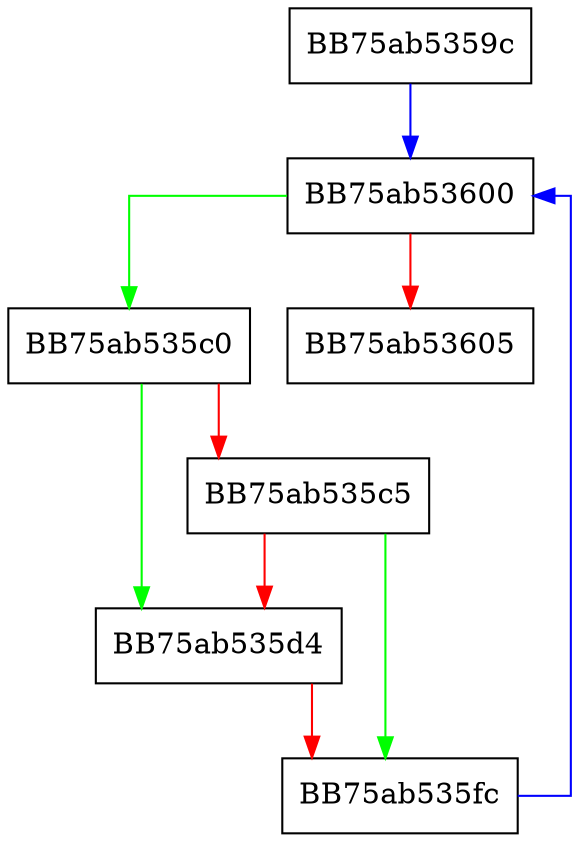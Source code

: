 digraph reindexTable {
  node [shape="box"];
  graph [splines=ortho];
  BB75ab5359c -> BB75ab53600 [color="blue"];
  BB75ab535c0 -> BB75ab535d4 [color="green"];
  BB75ab535c0 -> BB75ab535c5 [color="red"];
  BB75ab535c5 -> BB75ab535fc [color="green"];
  BB75ab535c5 -> BB75ab535d4 [color="red"];
  BB75ab535d4 -> BB75ab535fc [color="red"];
  BB75ab535fc -> BB75ab53600 [color="blue"];
  BB75ab53600 -> BB75ab535c0 [color="green"];
  BB75ab53600 -> BB75ab53605 [color="red"];
}